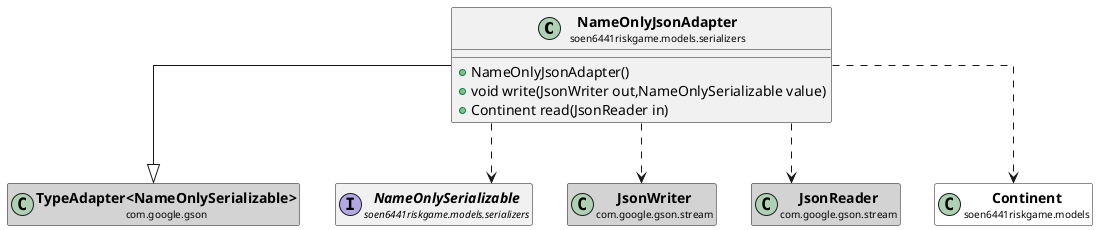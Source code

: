 @startuml

skinparam svgLinkTarget _parent
skinparam linetype ortho
set namespaceSeparator none
class "<b><size:14>NameOnlyJsonAdapter</b>\n<size:10>soen6441riskgame.models.serializers" as soen6441riskgame.models.serializers.NameOnlyJsonAdapter  [[../../../soen6441riskgame/models/serializers/NameOnlyJsonAdapter.html{soen6441riskgame.models.serializers.NameOnlyJsonAdapter}]] {
+NameOnlyJsonAdapter()
+void write(JsonWriter out,NameOnlySerializable value)
+Continent read(JsonReader in)
}


class "<b><size:14>TypeAdapter<NameOnlySerializable></b>\n<size:10>com.google.gson" as com.google.gson.TypeAdapterNameOnlySerializable  #lightgrey {
}

hide com.google.gson.TypeAdapterNameOnlySerializable fields
hide com.google.gson.TypeAdapterNameOnlySerializable methods

soen6441riskgame.models.serializers.NameOnlyJsonAdapter --|> com.google.gson.TypeAdapterNameOnlySerializable

interface "<b><size:14>NameOnlySerializable</b>\n<size:10>soen6441riskgame.models.serializers" as soen6441riskgame.models.serializers.NameOnlySerializable  [[../../../soen6441riskgame/models/serializers/NameOnlySerializable.html{soen6441riskgame.models.serializers.NameOnlySerializable}]] {
}

hide soen6441riskgame.models.serializers.NameOnlySerializable fields
hide soen6441riskgame.models.serializers.NameOnlySerializable methods

soen6441riskgame.models.serializers.NameOnlyJsonAdapter ..> soen6441riskgame.models.serializers.NameOnlySerializable

class "<b><size:14>JsonWriter</b>\n<size:10>com.google.gson.stream" as com.google.gson.stream.JsonWriter  #lightgrey {
}

hide com.google.gson.stream.JsonWriter fields
hide com.google.gson.stream.JsonWriter methods

soen6441riskgame.models.serializers.NameOnlyJsonAdapter ..> com.google.gson.stream.JsonWriter

class "<b><size:14>JsonReader</b>\n<size:10>com.google.gson.stream" as com.google.gson.stream.JsonReader  #lightgrey {
}

hide com.google.gson.stream.JsonReader fields
hide com.google.gson.stream.JsonReader methods

soen6441riskgame.models.serializers.NameOnlyJsonAdapter ..> com.google.gson.stream.JsonReader

class "<b><size:14>Continent</b>\n<size:10>soen6441riskgame.models" as soen6441riskgame.models.Continent  [[../../../soen6441riskgame/models/Continent.html{soen6441riskgame.models.Continent}]] #white {
}

hide soen6441riskgame.models.Continent fields
hide soen6441riskgame.models.Continent methods

soen6441riskgame.models.serializers.NameOnlyJsonAdapter ..> soen6441riskgame.models.Continent


@enduml
